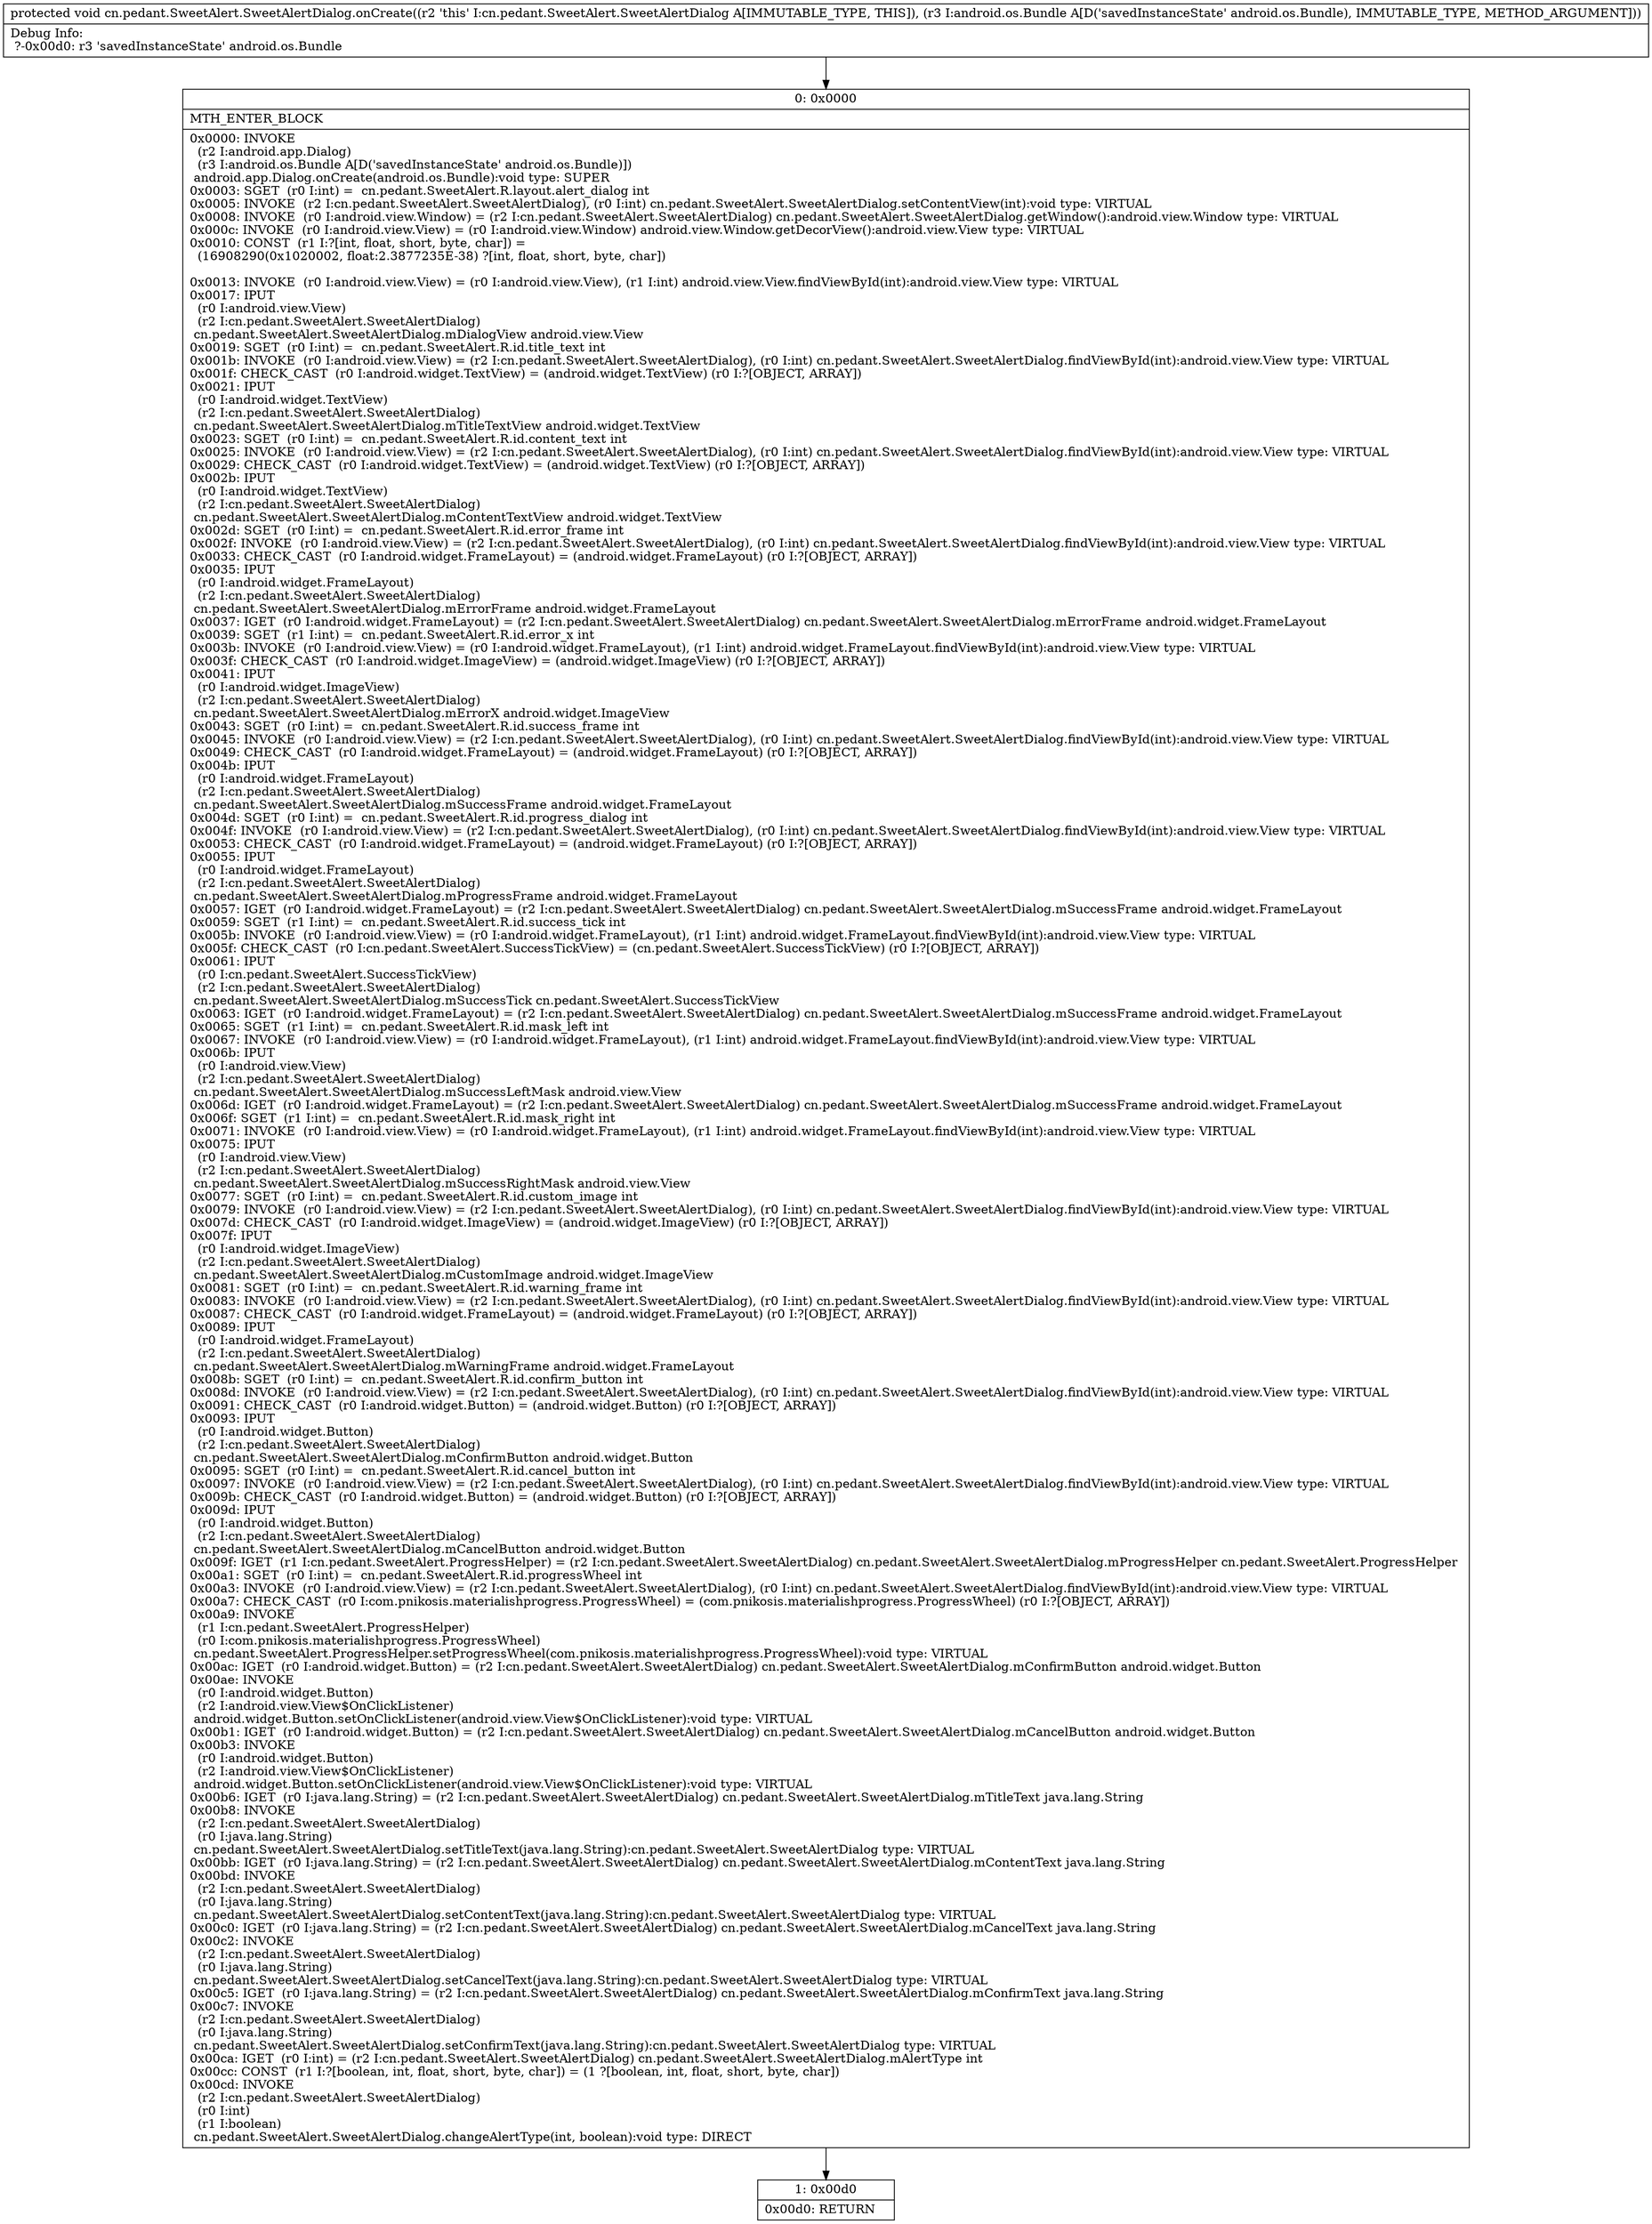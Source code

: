 digraph "CFG forcn.pedant.SweetAlert.SweetAlertDialog.onCreate(Landroid\/os\/Bundle;)V" {
Node_0 [shape=record,label="{0\:\ 0x0000|MTH_ENTER_BLOCK\l|0x0000: INVOKE  \l  (r2 I:android.app.Dialog)\l  (r3 I:android.os.Bundle A[D('savedInstanceState' android.os.Bundle)])\l android.app.Dialog.onCreate(android.os.Bundle):void type: SUPER \l0x0003: SGET  (r0 I:int) =  cn.pedant.SweetAlert.R.layout.alert_dialog int \l0x0005: INVOKE  (r2 I:cn.pedant.SweetAlert.SweetAlertDialog), (r0 I:int) cn.pedant.SweetAlert.SweetAlertDialog.setContentView(int):void type: VIRTUAL \l0x0008: INVOKE  (r0 I:android.view.Window) = (r2 I:cn.pedant.SweetAlert.SweetAlertDialog) cn.pedant.SweetAlert.SweetAlertDialog.getWindow():android.view.Window type: VIRTUAL \l0x000c: INVOKE  (r0 I:android.view.View) = (r0 I:android.view.Window) android.view.Window.getDecorView():android.view.View type: VIRTUAL \l0x0010: CONST  (r1 I:?[int, float, short, byte, char]) = \l  (16908290(0x1020002, float:2.3877235E\-38) ?[int, float, short, byte, char])\l \l0x0013: INVOKE  (r0 I:android.view.View) = (r0 I:android.view.View), (r1 I:int) android.view.View.findViewById(int):android.view.View type: VIRTUAL \l0x0017: IPUT  \l  (r0 I:android.view.View)\l  (r2 I:cn.pedant.SweetAlert.SweetAlertDialog)\l cn.pedant.SweetAlert.SweetAlertDialog.mDialogView android.view.View \l0x0019: SGET  (r0 I:int) =  cn.pedant.SweetAlert.R.id.title_text int \l0x001b: INVOKE  (r0 I:android.view.View) = (r2 I:cn.pedant.SweetAlert.SweetAlertDialog), (r0 I:int) cn.pedant.SweetAlert.SweetAlertDialog.findViewById(int):android.view.View type: VIRTUAL \l0x001f: CHECK_CAST  (r0 I:android.widget.TextView) = (android.widget.TextView) (r0 I:?[OBJECT, ARRAY]) \l0x0021: IPUT  \l  (r0 I:android.widget.TextView)\l  (r2 I:cn.pedant.SweetAlert.SweetAlertDialog)\l cn.pedant.SweetAlert.SweetAlertDialog.mTitleTextView android.widget.TextView \l0x0023: SGET  (r0 I:int) =  cn.pedant.SweetAlert.R.id.content_text int \l0x0025: INVOKE  (r0 I:android.view.View) = (r2 I:cn.pedant.SweetAlert.SweetAlertDialog), (r0 I:int) cn.pedant.SweetAlert.SweetAlertDialog.findViewById(int):android.view.View type: VIRTUAL \l0x0029: CHECK_CAST  (r0 I:android.widget.TextView) = (android.widget.TextView) (r0 I:?[OBJECT, ARRAY]) \l0x002b: IPUT  \l  (r0 I:android.widget.TextView)\l  (r2 I:cn.pedant.SweetAlert.SweetAlertDialog)\l cn.pedant.SweetAlert.SweetAlertDialog.mContentTextView android.widget.TextView \l0x002d: SGET  (r0 I:int) =  cn.pedant.SweetAlert.R.id.error_frame int \l0x002f: INVOKE  (r0 I:android.view.View) = (r2 I:cn.pedant.SweetAlert.SweetAlertDialog), (r0 I:int) cn.pedant.SweetAlert.SweetAlertDialog.findViewById(int):android.view.View type: VIRTUAL \l0x0033: CHECK_CAST  (r0 I:android.widget.FrameLayout) = (android.widget.FrameLayout) (r0 I:?[OBJECT, ARRAY]) \l0x0035: IPUT  \l  (r0 I:android.widget.FrameLayout)\l  (r2 I:cn.pedant.SweetAlert.SweetAlertDialog)\l cn.pedant.SweetAlert.SweetAlertDialog.mErrorFrame android.widget.FrameLayout \l0x0037: IGET  (r0 I:android.widget.FrameLayout) = (r2 I:cn.pedant.SweetAlert.SweetAlertDialog) cn.pedant.SweetAlert.SweetAlertDialog.mErrorFrame android.widget.FrameLayout \l0x0039: SGET  (r1 I:int) =  cn.pedant.SweetAlert.R.id.error_x int \l0x003b: INVOKE  (r0 I:android.view.View) = (r0 I:android.widget.FrameLayout), (r1 I:int) android.widget.FrameLayout.findViewById(int):android.view.View type: VIRTUAL \l0x003f: CHECK_CAST  (r0 I:android.widget.ImageView) = (android.widget.ImageView) (r0 I:?[OBJECT, ARRAY]) \l0x0041: IPUT  \l  (r0 I:android.widget.ImageView)\l  (r2 I:cn.pedant.SweetAlert.SweetAlertDialog)\l cn.pedant.SweetAlert.SweetAlertDialog.mErrorX android.widget.ImageView \l0x0043: SGET  (r0 I:int) =  cn.pedant.SweetAlert.R.id.success_frame int \l0x0045: INVOKE  (r0 I:android.view.View) = (r2 I:cn.pedant.SweetAlert.SweetAlertDialog), (r0 I:int) cn.pedant.SweetAlert.SweetAlertDialog.findViewById(int):android.view.View type: VIRTUAL \l0x0049: CHECK_CAST  (r0 I:android.widget.FrameLayout) = (android.widget.FrameLayout) (r0 I:?[OBJECT, ARRAY]) \l0x004b: IPUT  \l  (r0 I:android.widget.FrameLayout)\l  (r2 I:cn.pedant.SweetAlert.SweetAlertDialog)\l cn.pedant.SweetAlert.SweetAlertDialog.mSuccessFrame android.widget.FrameLayout \l0x004d: SGET  (r0 I:int) =  cn.pedant.SweetAlert.R.id.progress_dialog int \l0x004f: INVOKE  (r0 I:android.view.View) = (r2 I:cn.pedant.SweetAlert.SweetAlertDialog), (r0 I:int) cn.pedant.SweetAlert.SweetAlertDialog.findViewById(int):android.view.View type: VIRTUAL \l0x0053: CHECK_CAST  (r0 I:android.widget.FrameLayout) = (android.widget.FrameLayout) (r0 I:?[OBJECT, ARRAY]) \l0x0055: IPUT  \l  (r0 I:android.widget.FrameLayout)\l  (r2 I:cn.pedant.SweetAlert.SweetAlertDialog)\l cn.pedant.SweetAlert.SweetAlertDialog.mProgressFrame android.widget.FrameLayout \l0x0057: IGET  (r0 I:android.widget.FrameLayout) = (r2 I:cn.pedant.SweetAlert.SweetAlertDialog) cn.pedant.SweetAlert.SweetAlertDialog.mSuccessFrame android.widget.FrameLayout \l0x0059: SGET  (r1 I:int) =  cn.pedant.SweetAlert.R.id.success_tick int \l0x005b: INVOKE  (r0 I:android.view.View) = (r0 I:android.widget.FrameLayout), (r1 I:int) android.widget.FrameLayout.findViewById(int):android.view.View type: VIRTUAL \l0x005f: CHECK_CAST  (r0 I:cn.pedant.SweetAlert.SuccessTickView) = (cn.pedant.SweetAlert.SuccessTickView) (r0 I:?[OBJECT, ARRAY]) \l0x0061: IPUT  \l  (r0 I:cn.pedant.SweetAlert.SuccessTickView)\l  (r2 I:cn.pedant.SweetAlert.SweetAlertDialog)\l cn.pedant.SweetAlert.SweetAlertDialog.mSuccessTick cn.pedant.SweetAlert.SuccessTickView \l0x0063: IGET  (r0 I:android.widget.FrameLayout) = (r2 I:cn.pedant.SweetAlert.SweetAlertDialog) cn.pedant.SweetAlert.SweetAlertDialog.mSuccessFrame android.widget.FrameLayout \l0x0065: SGET  (r1 I:int) =  cn.pedant.SweetAlert.R.id.mask_left int \l0x0067: INVOKE  (r0 I:android.view.View) = (r0 I:android.widget.FrameLayout), (r1 I:int) android.widget.FrameLayout.findViewById(int):android.view.View type: VIRTUAL \l0x006b: IPUT  \l  (r0 I:android.view.View)\l  (r2 I:cn.pedant.SweetAlert.SweetAlertDialog)\l cn.pedant.SweetAlert.SweetAlertDialog.mSuccessLeftMask android.view.View \l0x006d: IGET  (r0 I:android.widget.FrameLayout) = (r2 I:cn.pedant.SweetAlert.SweetAlertDialog) cn.pedant.SweetAlert.SweetAlertDialog.mSuccessFrame android.widget.FrameLayout \l0x006f: SGET  (r1 I:int) =  cn.pedant.SweetAlert.R.id.mask_right int \l0x0071: INVOKE  (r0 I:android.view.View) = (r0 I:android.widget.FrameLayout), (r1 I:int) android.widget.FrameLayout.findViewById(int):android.view.View type: VIRTUAL \l0x0075: IPUT  \l  (r0 I:android.view.View)\l  (r2 I:cn.pedant.SweetAlert.SweetAlertDialog)\l cn.pedant.SweetAlert.SweetAlertDialog.mSuccessRightMask android.view.View \l0x0077: SGET  (r0 I:int) =  cn.pedant.SweetAlert.R.id.custom_image int \l0x0079: INVOKE  (r0 I:android.view.View) = (r2 I:cn.pedant.SweetAlert.SweetAlertDialog), (r0 I:int) cn.pedant.SweetAlert.SweetAlertDialog.findViewById(int):android.view.View type: VIRTUAL \l0x007d: CHECK_CAST  (r0 I:android.widget.ImageView) = (android.widget.ImageView) (r0 I:?[OBJECT, ARRAY]) \l0x007f: IPUT  \l  (r0 I:android.widget.ImageView)\l  (r2 I:cn.pedant.SweetAlert.SweetAlertDialog)\l cn.pedant.SweetAlert.SweetAlertDialog.mCustomImage android.widget.ImageView \l0x0081: SGET  (r0 I:int) =  cn.pedant.SweetAlert.R.id.warning_frame int \l0x0083: INVOKE  (r0 I:android.view.View) = (r2 I:cn.pedant.SweetAlert.SweetAlertDialog), (r0 I:int) cn.pedant.SweetAlert.SweetAlertDialog.findViewById(int):android.view.View type: VIRTUAL \l0x0087: CHECK_CAST  (r0 I:android.widget.FrameLayout) = (android.widget.FrameLayout) (r0 I:?[OBJECT, ARRAY]) \l0x0089: IPUT  \l  (r0 I:android.widget.FrameLayout)\l  (r2 I:cn.pedant.SweetAlert.SweetAlertDialog)\l cn.pedant.SweetAlert.SweetAlertDialog.mWarningFrame android.widget.FrameLayout \l0x008b: SGET  (r0 I:int) =  cn.pedant.SweetAlert.R.id.confirm_button int \l0x008d: INVOKE  (r0 I:android.view.View) = (r2 I:cn.pedant.SweetAlert.SweetAlertDialog), (r0 I:int) cn.pedant.SweetAlert.SweetAlertDialog.findViewById(int):android.view.View type: VIRTUAL \l0x0091: CHECK_CAST  (r0 I:android.widget.Button) = (android.widget.Button) (r0 I:?[OBJECT, ARRAY]) \l0x0093: IPUT  \l  (r0 I:android.widget.Button)\l  (r2 I:cn.pedant.SweetAlert.SweetAlertDialog)\l cn.pedant.SweetAlert.SweetAlertDialog.mConfirmButton android.widget.Button \l0x0095: SGET  (r0 I:int) =  cn.pedant.SweetAlert.R.id.cancel_button int \l0x0097: INVOKE  (r0 I:android.view.View) = (r2 I:cn.pedant.SweetAlert.SweetAlertDialog), (r0 I:int) cn.pedant.SweetAlert.SweetAlertDialog.findViewById(int):android.view.View type: VIRTUAL \l0x009b: CHECK_CAST  (r0 I:android.widget.Button) = (android.widget.Button) (r0 I:?[OBJECT, ARRAY]) \l0x009d: IPUT  \l  (r0 I:android.widget.Button)\l  (r2 I:cn.pedant.SweetAlert.SweetAlertDialog)\l cn.pedant.SweetAlert.SweetAlertDialog.mCancelButton android.widget.Button \l0x009f: IGET  (r1 I:cn.pedant.SweetAlert.ProgressHelper) = (r2 I:cn.pedant.SweetAlert.SweetAlertDialog) cn.pedant.SweetAlert.SweetAlertDialog.mProgressHelper cn.pedant.SweetAlert.ProgressHelper \l0x00a1: SGET  (r0 I:int) =  cn.pedant.SweetAlert.R.id.progressWheel int \l0x00a3: INVOKE  (r0 I:android.view.View) = (r2 I:cn.pedant.SweetAlert.SweetAlertDialog), (r0 I:int) cn.pedant.SweetAlert.SweetAlertDialog.findViewById(int):android.view.View type: VIRTUAL \l0x00a7: CHECK_CAST  (r0 I:com.pnikosis.materialishprogress.ProgressWheel) = (com.pnikosis.materialishprogress.ProgressWheel) (r0 I:?[OBJECT, ARRAY]) \l0x00a9: INVOKE  \l  (r1 I:cn.pedant.SweetAlert.ProgressHelper)\l  (r0 I:com.pnikosis.materialishprogress.ProgressWheel)\l cn.pedant.SweetAlert.ProgressHelper.setProgressWheel(com.pnikosis.materialishprogress.ProgressWheel):void type: VIRTUAL \l0x00ac: IGET  (r0 I:android.widget.Button) = (r2 I:cn.pedant.SweetAlert.SweetAlertDialog) cn.pedant.SweetAlert.SweetAlertDialog.mConfirmButton android.widget.Button \l0x00ae: INVOKE  \l  (r0 I:android.widget.Button)\l  (r2 I:android.view.View$OnClickListener)\l android.widget.Button.setOnClickListener(android.view.View$OnClickListener):void type: VIRTUAL \l0x00b1: IGET  (r0 I:android.widget.Button) = (r2 I:cn.pedant.SweetAlert.SweetAlertDialog) cn.pedant.SweetAlert.SweetAlertDialog.mCancelButton android.widget.Button \l0x00b3: INVOKE  \l  (r0 I:android.widget.Button)\l  (r2 I:android.view.View$OnClickListener)\l android.widget.Button.setOnClickListener(android.view.View$OnClickListener):void type: VIRTUAL \l0x00b6: IGET  (r0 I:java.lang.String) = (r2 I:cn.pedant.SweetAlert.SweetAlertDialog) cn.pedant.SweetAlert.SweetAlertDialog.mTitleText java.lang.String \l0x00b8: INVOKE  \l  (r2 I:cn.pedant.SweetAlert.SweetAlertDialog)\l  (r0 I:java.lang.String)\l cn.pedant.SweetAlert.SweetAlertDialog.setTitleText(java.lang.String):cn.pedant.SweetAlert.SweetAlertDialog type: VIRTUAL \l0x00bb: IGET  (r0 I:java.lang.String) = (r2 I:cn.pedant.SweetAlert.SweetAlertDialog) cn.pedant.SweetAlert.SweetAlertDialog.mContentText java.lang.String \l0x00bd: INVOKE  \l  (r2 I:cn.pedant.SweetAlert.SweetAlertDialog)\l  (r0 I:java.lang.String)\l cn.pedant.SweetAlert.SweetAlertDialog.setContentText(java.lang.String):cn.pedant.SweetAlert.SweetAlertDialog type: VIRTUAL \l0x00c0: IGET  (r0 I:java.lang.String) = (r2 I:cn.pedant.SweetAlert.SweetAlertDialog) cn.pedant.SweetAlert.SweetAlertDialog.mCancelText java.lang.String \l0x00c2: INVOKE  \l  (r2 I:cn.pedant.SweetAlert.SweetAlertDialog)\l  (r0 I:java.lang.String)\l cn.pedant.SweetAlert.SweetAlertDialog.setCancelText(java.lang.String):cn.pedant.SweetAlert.SweetAlertDialog type: VIRTUAL \l0x00c5: IGET  (r0 I:java.lang.String) = (r2 I:cn.pedant.SweetAlert.SweetAlertDialog) cn.pedant.SweetAlert.SweetAlertDialog.mConfirmText java.lang.String \l0x00c7: INVOKE  \l  (r2 I:cn.pedant.SweetAlert.SweetAlertDialog)\l  (r0 I:java.lang.String)\l cn.pedant.SweetAlert.SweetAlertDialog.setConfirmText(java.lang.String):cn.pedant.SweetAlert.SweetAlertDialog type: VIRTUAL \l0x00ca: IGET  (r0 I:int) = (r2 I:cn.pedant.SweetAlert.SweetAlertDialog) cn.pedant.SweetAlert.SweetAlertDialog.mAlertType int \l0x00cc: CONST  (r1 I:?[boolean, int, float, short, byte, char]) = (1 ?[boolean, int, float, short, byte, char]) \l0x00cd: INVOKE  \l  (r2 I:cn.pedant.SweetAlert.SweetAlertDialog)\l  (r0 I:int)\l  (r1 I:boolean)\l cn.pedant.SweetAlert.SweetAlertDialog.changeAlertType(int, boolean):void type: DIRECT \l}"];
Node_1 [shape=record,label="{1\:\ 0x00d0|0x00d0: RETURN   \l}"];
MethodNode[shape=record,label="{protected void cn.pedant.SweetAlert.SweetAlertDialog.onCreate((r2 'this' I:cn.pedant.SweetAlert.SweetAlertDialog A[IMMUTABLE_TYPE, THIS]), (r3 I:android.os.Bundle A[D('savedInstanceState' android.os.Bundle), IMMUTABLE_TYPE, METHOD_ARGUMENT]))  | Debug Info:\l  ?\-0x00d0: r3 'savedInstanceState' android.os.Bundle\l}"];
MethodNode -> Node_0;
Node_0 -> Node_1;
}

